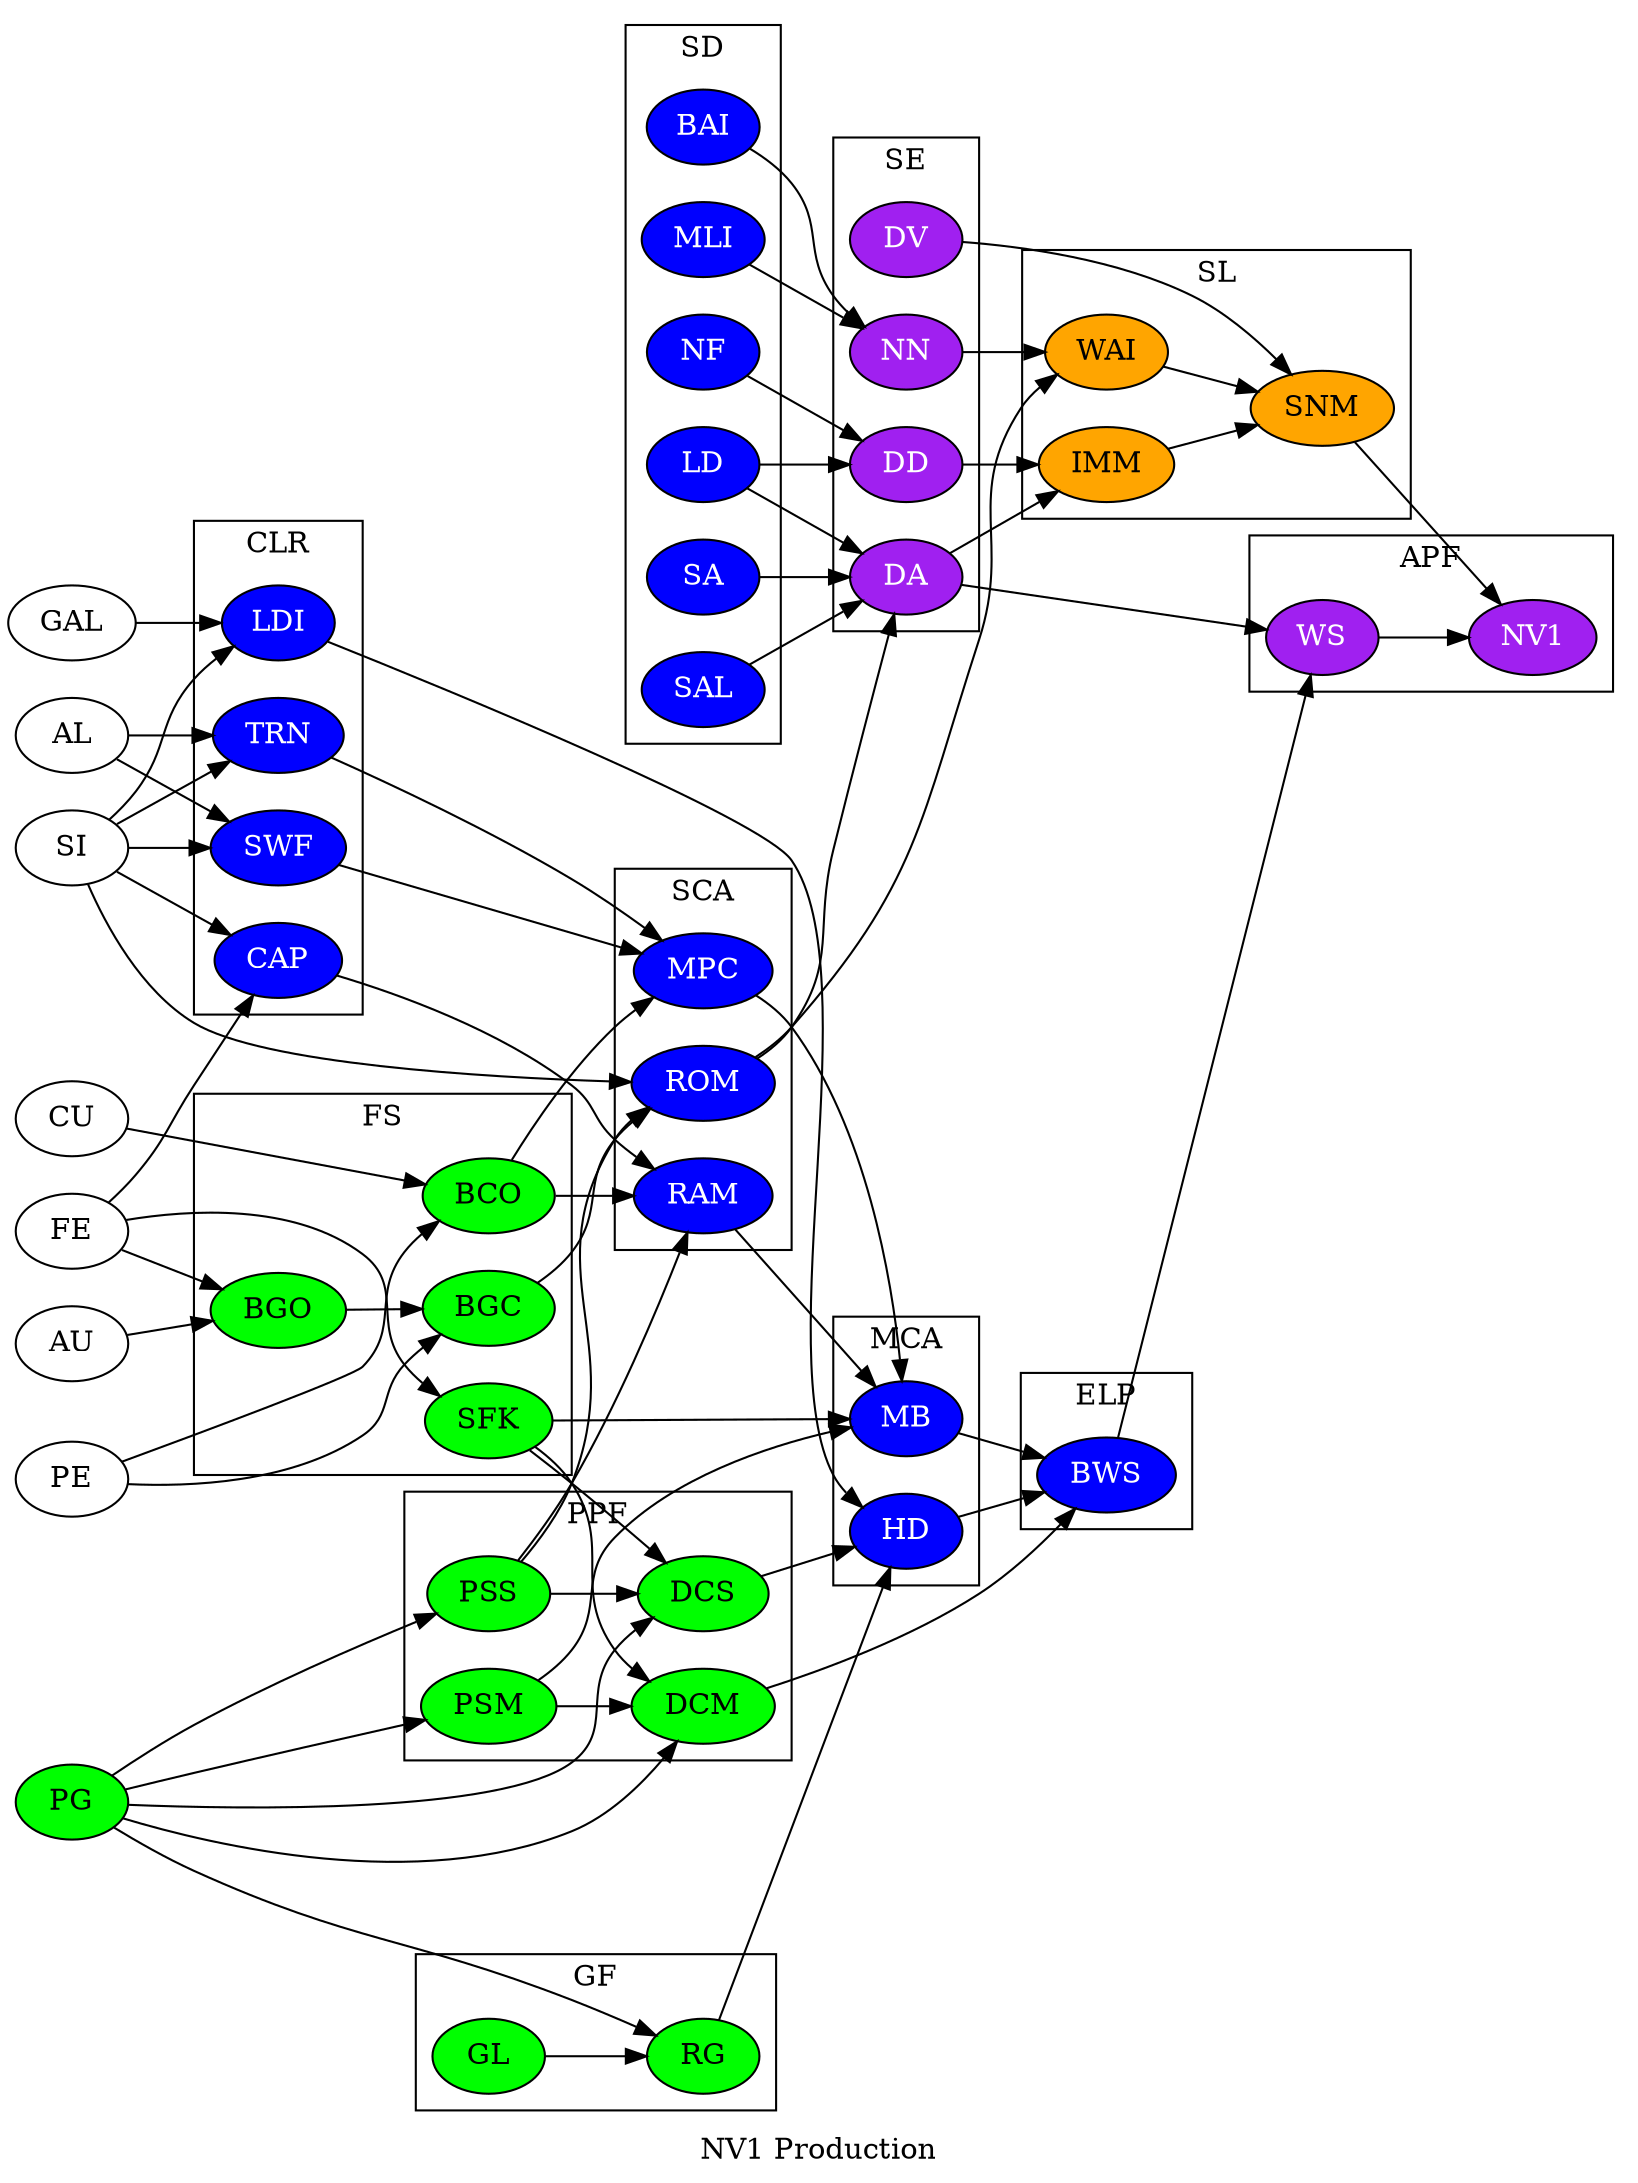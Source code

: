 digraph NV1 {
    label = "NV1 Production"
    rankdir=LR

    node [style=filled]
    node [fillcolor=white, fontcolor=black] //pioneers
    { rank=min; AL FE SI PE CU AU GAL};

    node [fillcolor=green, fontcolor=black] //settlers
    { rank=min; PG };
    node [fillcolor=blue,fontcolor=white] //technicians
    node [fillcolor = purple, fontcolor = black] //engineers
    node [fillcolor = orange, fontcolor=black] //scientists

    //default
    node [fillcolor=white, fontcolor=black]

    subgraph cluster_GF {
        label = GF
        node [fillcolor = green, fontcolor = black] //settlers
        GL -> RG
        PG -> RG
    }

    subgraph cluster_FS {
        label = FS
        node [fillcolor = green, fontcolor = black] //settlers
        { rank=same; BCO BGC SFK };
        CU -> BCO
        PE -> BCO
        { AU FE } -> BGO
        BGO -> BGC
        PE -> BGC
        FE -> SFK
    }

    subgraph cluster_CLR {
        label = CLR
       node [fillcolor = blue,fontcolor = white] //technicians

        FE -> CAP
        SI -> CAP
        GAL -> LDI
        SI -> LDI

        AL -> SWF
        SI -> SWF
        AL -> TRN
        SI -> TRN
    }

    subgraph cluster_PPF {
        label = PPF
        node [fillcolor = green, fontcolor = black] //settlers
        PG -> DCM
        PSM -> DCM
        SFK -> DCM
        PG -> DCS
        PSS -> DCS
        SFK -> DCS
        PG -> PSM
        PG -> PSS
    }

    subgraph cluster_SD {
        label=SD
        node [fillcolor = blue,fontcolor = white] //technicians
        BAI
        LD
        MLI
        NF
        SA
        SAL
    }

    subgraph cluster_SCA {
        label = SCA
        node [fillcolor = blue,fontcolor = white] //technicians

        BCO -> MPC
        SWF -> MPC
        TRN -> MPC

        BCO -> RAM
        CAP -> RAM
        PSS -> RAM
        BGC -> ROM
        PSS -> ROM
        SI -> ROM
    }

    subgraph cluster_MCA {
        label = MCA
        node [fillcolor = blue,fontcolor = white] //technicians

        DCS -> HD
        LDI -> HD
        RG -> HD
        MPC -> MB
        PSM -> MB
        RAM -> MB
        SFK -> MB
    }

    subgraph cluster_ELP {
        label = ELP
        node [fillcolor = blue,fontcolor = white] //technicians
        DCM -> BWS
        HD -> BWS
        MB -> BWS
    }


    subgraph cluster_SE {
        label=SE
        node [fillcolor = purple, fontcolor = white] //engineers

        { SAL LD ROM SA } -> DA
        { NF LD } -> DD
        DV
        {BAI MLI } -> NN
    }

    subgraph cluster_SL {
        label = SL
        node [fillcolor = orange, fontcolor = black] //scientists

        DA -> IMM
        DD -> IMM
        DV -> SNM
        IMM -> SNM
        WAI -> SNM
        NN -> WAI
        ROM -> WAI
    }


    subgraph cluster_APF {
        label = APF
        node [fillcolor = purple, fontcolor = white] //engineers
        SNM -> NV1
        WS -> NV1
        BWS -> WS
        DA -> WS
    }
}